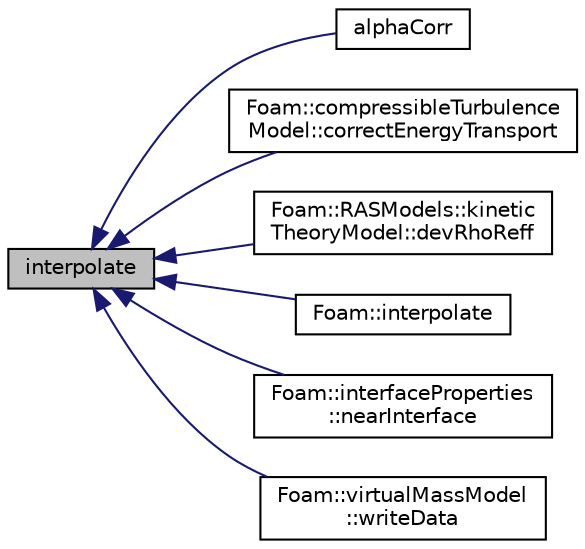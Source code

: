 digraph "interpolate"
{
  bgcolor="transparent";
  edge [fontname="Helvetica",fontsize="10",labelfontname="Helvetica",labelfontsize="10"];
  node [fontname="Helvetica",fontsize="10",shape=record];
  rankdir="LR";
  Node1 [label="interpolate",height=0.2,width=0.4,color="black", fillcolor="grey75", style="filled" fontcolor="black"];
  Node1 -> Node2 [dir="back",color="midnightblue",fontsize="10",style="solid",fontname="Helvetica"];
  Node2 [label="alphaCorr",height=0.2,width=0.4,color="black",URL="$namespaceFoam_1_1fvc.html#a294dd9fb3f06279656235153acfdacd5"];
  Node1 -> Node3 [dir="back",color="midnightblue",fontsize="10",style="solid",fontname="Helvetica"];
  Node3 [label="Foam::compressibleTurbulence\lModel::correctEnergyTransport",height=0.2,width=0.4,color="black",URL="$classFoam_1_1compressibleTurbulenceModel.html#a08af1a37723666be75ea81a381135677",tooltip="Correct the turbulence thermal diffusivity for energy transport. "];
  Node1 -> Node4 [dir="back",color="midnightblue",fontsize="10",style="solid",fontname="Helvetica"];
  Node4 [label="Foam::RASModels::kinetic\lTheoryModel::devRhoReff",height=0.2,width=0.4,color="black",URL="$classFoam_1_1RASModels_1_1kineticTheoryModel.html#a2100c17734b208e9539274853e45243b",tooltip="Return the effective stress tensor. "];
  Node1 -> Node5 [dir="back",color="midnightblue",fontsize="10",style="solid",fontname="Helvetica"];
  Node5 [label="Foam::interpolate",height=0.2,width=0.4,color="black",URL="$namespaceFoam.html#ab78a11ca7821ef611119242663cbe895",tooltip="Interpolate field vf according to direction dir. "];
  Node1 -> Node6 [dir="back",color="midnightblue",fontsize="10",style="solid",fontname="Helvetica"];
  Node6 [label="Foam::interfaceProperties\l::nearInterface",height=0.2,width=0.4,color="black",URL="$classFoam_1_1interfaceProperties.html#a63550a249d2cc452f51be5ee070745b8",tooltip="Indicator of the proximity of the interface. "];
  Node1 -> Node7 [dir="back",color="midnightblue",fontsize="10",style="solid",fontname="Helvetica"];
  Node7 [label="Foam::virtualMassModel\l::writeData",height=0.2,width=0.4,color="black",URL="$classFoam_1_1virtualMassModel.html#a8636852e37dd7a5d68b3c25ee656f778",tooltip="Pure virtual writeData function. "];
}
